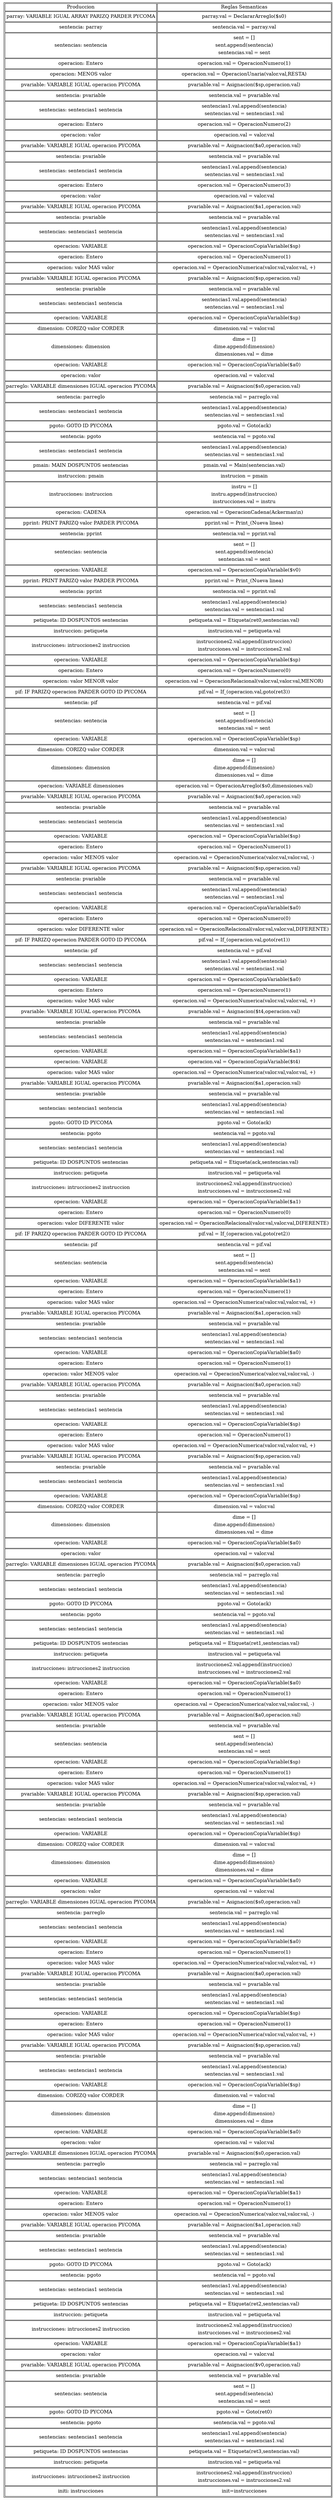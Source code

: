 digraph tablaErrores{
graph [ratio=fill];node [label="\N", fontsize=15, shape=plaintext];
graph [bb="0,0,352,154"];
arset [label=<<TABLE ALIGN="LEFT">
<TR><TD>Produccion</TD><TD>Reglas Semanticas</TD></TR>
<TR><TD>parray: VARIABLE IGUAL ARRAY PARIZQ PARDER PYCOMA</TD><TD><TABLE BORDER="0"><TR><TD>parray.val = DeclararArreglo($s0)</TD></TR></TABLE></TD></TR>
<TR><TD>sentencia: parray</TD><TD><TABLE BORDER="0"><TR><TD>sentencia.val = parray.val</TD></TR></TABLE></TD></TR>
<TR><TD>sentencias: sentencia</TD><TD><TABLE BORDER="0"><TR><TD>sent = []</TD></TR><TR><TD>sent.append(sentencia)</TD></TR><TR><TD>sentencias.val = sent</TD></TR></TABLE></TD></TR>
<TR><TD>operacion: Entero</TD><TD><TABLE BORDER="0"><TR><TD>operacion.val = OperacionNumero(1)</TD></TR></TABLE></TD></TR>
<TR><TD>operacion: MENOS valor</TD><TD><TABLE BORDER="0"><TR><TD>operacion.val = OperacionUnaria(valor.val,RESTA)</TD></TR></TABLE></TD></TR>
<TR><TD>pvariable: VARIABLE IGUAL operacion PYCOMA</TD><TD><TABLE BORDER="0"><TR><TD>pvariable.val = Asignacion($sp,operacion.val)</TD></TR></TABLE></TD></TR>
<TR><TD>sentencia: pvariable</TD><TD><TABLE BORDER="0"><TR><TD>sentencia.val = pvariable.val</TD></TR></TABLE></TD></TR>
<TR><TD>sentencias: sentencias1 sentencia</TD><TD><TABLE BORDER="0"><TR><TD>sentencias1.val.append(sentencia)</TD></TR><TR><TD>sentencias.val = sentencias1.val</TD></TR></TABLE></TD></TR>
<TR><TD>operacion: Entero</TD><TD><TABLE BORDER="0"><TR><TD>operacion.val = OperacionNumero(2)</TD></TR></TABLE></TD></TR>
<TR><TD>operacion: valor</TD><TD><TABLE BORDER="0"><TR><TD>operacion.val = valor.val</TD></TR></TABLE></TD></TR>
<TR><TD>pvariable: VARIABLE IGUAL operacion PYCOMA</TD><TD><TABLE BORDER="0"><TR><TD>pvariable.val = Asignacion($a0,operacion.val)</TD></TR></TABLE></TD></TR>
<TR><TD>sentencia: pvariable</TD><TD><TABLE BORDER="0"><TR><TD>sentencia.val = pvariable.val</TD></TR></TABLE></TD></TR>
<TR><TD>sentencias: sentencias1 sentencia</TD><TD><TABLE BORDER="0"><TR><TD>sentencias1.val.append(sentencia)</TD></TR><TR><TD>sentencias.val = sentencias1.val</TD></TR></TABLE></TD></TR>
<TR><TD>operacion: Entero</TD><TD><TABLE BORDER="0"><TR><TD>operacion.val = OperacionNumero(3)</TD></TR></TABLE></TD></TR>
<TR><TD>operacion: valor</TD><TD><TABLE BORDER="0"><TR><TD>operacion.val = valor.val</TD></TR></TABLE></TD></TR>
<TR><TD>pvariable: VARIABLE IGUAL operacion PYCOMA</TD><TD><TABLE BORDER="0"><TR><TD>pvariable.val = Asignacion($a1,operacion.val)</TD></TR></TABLE></TD></TR>
<TR><TD>sentencia: pvariable</TD><TD><TABLE BORDER="0"><TR><TD>sentencia.val = pvariable.val</TD></TR></TABLE></TD></TR>
<TR><TD>sentencias: sentencias1 sentencia</TD><TD><TABLE BORDER="0"><TR><TD>sentencias1.val.append(sentencia)</TD></TR><TR><TD>sentencias.val = sentencias1.val</TD></TR></TABLE></TD></TR>
<TR><TD>operacion: VARIABLE</TD><TD><TABLE BORDER="0"><TR><TD>operacion.val = OperacionCopiaVariable($sp)</TD></TR></TABLE></TD></TR>
<TR><TD>operacion: Entero</TD><TD><TABLE BORDER="0"><TR><TD>operacion.val = OperacionNumero(1)</TD></TR></TABLE></TD></TR>
<TR><TD>operacion: valor MAS valor</TD><TD><TABLE BORDER="0"><TR><TD>operacion.val = OperacionNumerica(valor.val,valor.val, +)</TD></TR></TABLE></TD></TR>
<TR><TD>pvariable: VARIABLE IGUAL operacion PYCOMA</TD><TD><TABLE BORDER="0"><TR><TD>pvariable.val = Asignacion($sp,operacion.val)</TD></TR></TABLE></TD></TR>
<TR><TD>sentencia: pvariable</TD><TD><TABLE BORDER="0"><TR><TD>sentencia.val = pvariable.val</TD></TR></TABLE></TD></TR>
<TR><TD>sentencias: sentencias1 sentencia</TD><TD><TABLE BORDER="0"><TR><TD>sentencias1.val.append(sentencia)</TD></TR><TR><TD>sentencias.val = sentencias1.val</TD></TR></TABLE></TD></TR>
<TR><TD>operacion: VARIABLE</TD><TD><TABLE BORDER="0"><TR><TD>operacion.val = OperacionCopiaVariable($sp)</TD></TR></TABLE></TD></TR>
<TR><TD>dimension: CORIZQ valor CORDER</TD><TD><TABLE BORDER="0"><TR><TD>dimension.val = valor.val</TD></TR></TABLE></TD></TR>
<TR><TD>dimensiones: dimension</TD><TD><TABLE BORDER="0"><TR><TD>dime = []</TD></TR><TR><TD>dime.append(dimension)</TD></TR><TR><TD>dimensiones.val = dime</TD></TR></TABLE></TD></TR>
<TR><TD>operacion: VARIABLE</TD><TD><TABLE BORDER="0"><TR><TD>operacion.val = OperacionCopiaVariable($a0)</TD></TR></TABLE></TD></TR>
<TR><TD>operacion: valor</TD><TD><TABLE BORDER="0"><TR><TD>operacion.val = valor.val</TD></TR></TABLE></TD></TR>
<TR><TD>parreglo: VARIABLE dimensiones IGUAL operacion PYCOMA</TD><TD><TABLE BORDER="0"><TR><TD>pvariable.val = Asignacion($s0,operacion.val)</TD></TR></TABLE></TD></TR>
<TR><TD>sentencia: parreglo</TD><TD><TABLE BORDER="0"><TR><TD>sentencia.val = parreglo.val</TD></TR></TABLE></TD></TR>
<TR><TD>sentencias: sentencias1 sentencia</TD><TD><TABLE BORDER="0"><TR><TD>sentencias1.val.append(sentencia)</TD></TR><TR><TD>sentencias.val = sentencias1.val</TD></TR></TABLE></TD></TR>
<TR><TD>pgoto: GOTO ID PYCOMA</TD><TD><TABLE BORDER="0"><TR><TD>pgoto.val = Goto(ack)</TD></TR></TABLE></TD></TR>
<TR><TD>sentencia: pgoto</TD><TD><TABLE BORDER="0"><TR><TD>sentencia.val = pgoto.val</TD></TR></TABLE></TD></TR>
<TR><TD>sentencias: sentencias1 sentencia</TD><TD><TABLE BORDER="0"><TR><TD>sentencias1.val.append(sentencia)</TD></TR><TR><TD>sentencias.val = sentencias1.val</TD></TR></TABLE></TD></TR>
<TR><TD>pmain: MAIN DOSPUNTOS sentencias</TD><TD><TABLE BORDER="0"><TR><TD>pmain.val = Main(sentencias.val)</TD></TR></TABLE></TD></TR>
<TR><TD>instruccion: pmain</TD><TD><TABLE BORDER="0"><TR><TD>instrucion = pmain</TD></TR></TABLE></TD></TR>
<TR><TD>instrucciones: instruccion</TD><TD><TABLE BORDER="0"><TR><TD>instru = []</TD></TR><TR><TD>instru.append(instruccion)</TD></TR><TR><TD>instrucciones.val = instru</TD></TR></TABLE></TD></TR>
<TR><TD>operacion: CADENA</TD><TD><TABLE BORDER="0"><TR><TD>operacion.val = OperacionCadena(Ackerman\n)</TD></TR></TABLE></TD></TR>
<TR><TD>pprint: PRINT PARIZQ valor PARDER PYCOMA</TD><TD><TABLE BORDER="0"><TR><TD>pprint.val = Print_(Nueva linea)</TD></TR></TABLE></TD></TR>
<TR><TD>sentencia: pprint</TD><TD><TABLE BORDER="0"><TR><TD>sentencia.val = pprint.val</TD></TR></TABLE></TD></TR>
<TR><TD>sentencias: sentencia</TD><TD><TABLE BORDER="0"><TR><TD>sent = []</TD></TR><TR><TD>sent.append(sentencia)</TD></TR><TR><TD>sentencias.val = sent</TD></TR></TABLE></TD></TR>
<TR><TD>operacion: VARIABLE</TD><TD><TABLE BORDER="0"><TR><TD>operacion.val = OperacionCopiaVariable($v0)</TD></TR></TABLE></TD></TR>
<TR><TD>pprint: PRINT PARIZQ valor PARDER PYCOMA</TD><TD><TABLE BORDER="0"><TR><TD>pprint.val = Print_(Nueva linea)</TD></TR></TABLE></TD></TR>
<TR><TD>sentencia: pprint</TD><TD><TABLE BORDER="0"><TR><TD>sentencia.val = pprint.val</TD></TR></TABLE></TD></TR>
<TR><TD>sentencias: sentencias1 sentencia</TD><TD><TABLE BORDER="0"><TR><TD>sentencias1.val.append(sentencia)</TD></TR><TR><TD>sentencias.val = sentencias1.val</TD></TR></TABLE></TD></TR>
<TR><TD>petiqueta: ID DOSPUNTOS sentencias</TD><TD><TABLE BORDER="0"><TR><TD>petiqueta.val = Etiqueta(ret0,sentencias.val)</TD></TR></TABLE></TD></TR>
<TR><TD>instruccion: petiqueta</TD><TD><TABLE BORDER="0"><TR><TD>instrucion.val = petiqueta.val</TD></TR></TABLE></TD></TR>
<TR><TD>instrucciones: intrucciones2 instruccion</TD><TD><TABLE BORDER="0"><TR><TD>instrucciones2.val.append(instruccion)</TD></TR><TR><TD>instrucciones.val = instrucciones2.val</TD></TR></TABLE></TD></TR>
<TR><TD>operacion: VARIABLE</TD><TD><TABLE BORDER="0"><TR><TD>operacion.val = OperacionCopiaVariable($sp)</TD></TR></TABLE></TD></TR>
<TR><TD>operacion: Entero</TD><TD><TABLE BORDER="0"><TR><TD>operacion.val = OperacionNumero(0)</TD></TR></TABLE></TD></TR>
<TR><TD>operacion: valor MENOR valor</TD><TD><TABLE BORDER="0"><TR><TD>operacion.val = OperacionRelacional(valor.val,valor.val,MENOR)</TD></TR></TABLE></TD></TR>
<TR><TD>pif: IF PARIZQ operacion PARDER GOTO ID PYCOMA</TD><TD><TABLE BORDER="0"><TR><TD>pif.val = If_(operacion.val,goto(ret3))</TD></TR></TABLE></TD></TR>
<TR><TD>sentencia: pif</TD><TD><TABLE BORDER="0"><TR><TD>sentencia.val = pif.val</TD></TR></TABLE></TD></TR>
<TR><TD>sentencias: sentencia</TD><TD><TABLE BORDER="0"><TR><TD>sent = []</TD></TR><TR><TD>sent.append(sentencia)</TD></TR><TR><TD>sentencias.val = sent</TD></TR></TABLE></TD></TR>
<TR><TD>operacion: VARIABLE</TD><TD><TABLE BORDER="0"><TR><TD>operacion.val = OperacionCopiaVariable($sp)</TD></TR></TABLE></TD></TR>
<TR><TD>dimension: CORIZQ valor CORDER</TD><TD><TABLE BORDER="0"><TR><TD>dimension.val = valor.val</TD></TR></TABLE></TD></TR>
<TR><TD>dimensiones: dimension</TD><TD><TABLE BORDER="0"><TR><TD>dime = []</TD></TR><TR><TD>dime.append(dimension)</TD></TR><TR><TD>dimensiones.val = dime</TD></TR></TABLE></TD></TR>
<TR><TD>operacion: VARIABLE dimensiones</TD><TD><TABLE BORDER="0"><TR><TD>operacion.val = OperacionArreglo($s0,dimensiones.val)</TD></TR></TABLE></TD></TR>
<TR><TD>pvariable: VARIABLE IGUAL operacion PYCOMA</TD><TD><TABLE BORDER="0"><TR><TD>pvariable.val = Asignacion($a0,operacion.val)</TD></TR></TABLE></TD></TR>
<TR><TD>sentencia: pvariable</TD><TD><TABLE BORDER="0"><TR><TD>sentencia.val = pvariable.val</TD></TR></TABLE></TD></TR>
<TR><TD>sentencias: sentencias1 sentencia</TD><TD><TABLE BORDER="0"><TR><TD>sentencias1.val.append(sentencia)</TD></TR><TR><TD>sentencias.val = sentencias1.val</TD></TR></TABLE></TD></TR>
<TR><TD>operacion: VARIABLE</TD><TD><TABLE BORDER="0"><TR><TD>operacion.val = OperacionCopiaVariable($sp)</TD></TR></TABLE></TD></TR>
<TR><TD>operacion: Entero</TD><TD><TABLE BORDER="0"><TR><TD>operacion.val = OperacionNumero(1)</TD></TR></TABLE></TD></TR>
<TR><TD>operacion: valor MENOS valor</TD><TD><TABLE BORDER="0"><TR><TD>operacion.val = OperacionNumerica(valor.val,valor.val, -)</TD></TR></TABLE></TD></TR>
<TR><TD>pvariable: VARIABLE IGUAL operacion PYCOMA</TD><TD><TABLE BORDER="0"><TR><TD>pvariable.val = Asignacion($sp,operacion.val)</TD></TR></TABLE></TD></TR>
<TR><TD>sentencia: pvariable</TD><TD><TABLE BORDER="0"><TR><TD>sentencia.val = pvariable.val</TD></TR></TABLE></TD></TR>
<TR><TD>sentencias: sentencias1 sentencia</TD><TD><TABLE BORDER="0"><TR><TD>sentencias1.val.append(sentencia)</TD></TR><TR><TD>sentencias.val = sentencias1.val</TD></TR></TABLE></TD></TR>
<TR><TD>operacion: VARIABLE</TD><TD><TABLE BORDER="0"><TR><TD>operacion.val = OperacionCopiaVariable($a0)</TD></TR></TABLE></TD></TR>
<TR><TD>operacion: Entero</TD><TD><TABLE BORDER="0"><TR><TD>operacion.val = OperacionNumero(0)</TD></TR></TABLE></TD></TR>
<TR><TD>operacion: valor DIFERENTE valor</TD><TD><TABLE BORDER="0"><TR><TD>operacion.val = OperacionRelacional(valor.val,valor.val,DIFERENTE)</TD></TR></TABLE></TD></TR>
<TR><TD>pif: IF PARIZQ operacion PARDER GOTO ID PYCOMA</TD><TD><TABLE BORDER="0"><TR><TD>pif.val = If_(operacion.val,goto(ret1))</TD></TR></TABLE></TD></TR>
<TR><TD>sentencia: pif</TD><TD><TABLE BORDER="0"><TR><TD>sentencia.val = pif.val</TD></TR></TABLE></TD></TR>
<TR><TD>sentencias: sentencias1 sentencia</TD><TD><TABLE BORDER="0"><TR><TD>sentencias1.val.append(sentencia)</TD></TR><TR><TD>sentencias.val = sentencias1.val</TD></TR></TABLE></TD></TR>
<TR><TD>operacion: VARIABLE</TD><TD><TABLE BORDER="0"><TR><TD>operacion.val = OperacionCopiaVariable($a0)</TD></TR></TABLE></TD></TR>
<TR><TD>operacion: Entero</TD><TD><TABLE BORDER="0"><TR><TD>operacion.val = OperacionNumero(1)</TD></TR></TABLE></TD></TR>
<TR><TD>operacion: valor MAS valor</TD><TD><TABLE BORDER="0"><TR><TD>operacion.val = OperacionNumerica(valor.val,valor.val, +)</TD></TR></TABLE></TD></TR>
<TR><TD>pvariable: VARIABLE IGUAL operacion PYCOMA</TD><TD><TABLE BORDER="0"><TR><TD>pvariable.val = Asignacion($t4,operacion.val)</TD></TR></TABLE></TD></TR>
<TR><TD>sentencia: pvariable</TD><TD><TABLE BORDER="0"><TR><TD>sentencia.val = pvariable.val</TD></TR></TABLE></TD></TR>
<TR><TD>sentencias: sentencias1 sentencia</TD><TD><TABLE BORDER="0"><TR><TD>sentencias1.val.append(sentencia)</TD></TR><TR><TD>sentencias.val = sentencias1.val</TD></TR></TABLE></TD></TR>
<TR><TD>operacion: VARIABLE</TD><TD><TABLE BORDER="0"><TR><TD>operacion.val = OperacionCopiaVariable($a1)</TD></TR></TABLE></TD></TR>
<TR><TD>operacion: VARIABLE</TD><TD><TABLE BORDER="0"><TR><TD>operacion.val = OperacionCopiaVariable($t4)</TD></TR></TABLE></TD></TR>
<TR><TD>operacion: valor MAS valor</TD><TD><TABLE BORDER="0"><TR><TD>operacion.val = OperacionNumerica(valor.val,valor.val, +)</TD></TR></TABLE></TD></TR>
<TR><TD>pvariable: VARIABLE IGUAL operacion PYCOMA</TD><TD><TABLE BORDER="0"><TR><TD>pvariable.val = Asignacion($a1,operacion.val)</TD></TR></TABLE></TD></TR>
<TR><TD>sentencia: pvariable</TD><TD><TABLE BORDER="0"><TR><TD>sentencia.val = pvariable.val</TD></TR></TABLE></TD></TR>
<TR><TD>sentencias: sentencias1 sentencia</TD><TD><TABLE BORDER="0"><TR><TD>sentencias1.val.append(sentencia)</TD></TR><TR><TD>sentencias.val = sentencias1.val</TD></TR></TABLE></TD></TR>
<TR><TD>pgoto: GOTO ID PYCOMA</TD><TD><TABLE BORDER="0"><TR><TD>pgoto.val = Goto(ack)</TD></TR></TABLE></TD></TR>
<TR><TD>sentencia: pgoto</TD><TD><TABLE BORDER="0"><TR><TD>sentencia.val = pgoto.val</TD></TR></TABLE></TD></TR>
<TR><TD>sentencias: sentencias1 sentencia</TD><TD><TABLE BORDER="0"><TR><TD>sentencias1.val.append(sentencia)</TD></TR><TR><TD>sentencias.val = sentencias1.val</TD></TR></TABLE></TD></TR>
<TR><TD>petiqueta: ID DOSPUNTOS sentencias</TD><TD><TABLE BORDER="0"><TR><TD>petiqueta.val = Etiqueta(ack,sentencias.val)</TD></TR></TABLE></TD></TR>
<TR><TD>instruccion: petiqueta</TD><TD><TABLE BORDER="0"><TR><TD>instrucion.val = petiqueta.val</TD></TR></TABLE></TD></TR>
<TR><TD>instrucciones: intrucciones2 instruccion</TD><TD><TABLE BORDER="0"><TR><TD>instrucciones2.val.append(instruccion)</TD></TR><TR><TD>instrucciones.val = instrucciones2.val</TD></TR></TABLE></TD></TR>
<TR><TD>operacion: VARIABLE</TD><TD><TABLE BORDER="0"><TR><TD>operacion.val = OperacionCopiaVariable($a1)</TD></TR></TABLE></TD></TR>
<TR><TD>operacion: Entero</TD><TD><TABLE BORDER="0"><TR><TD>operacion.val = OperacionNumero(0)</TD></TR></TABLE></TD></TR>
<TR><TD>operacion: valor DIFERENTE valor</TD><TD><TABLE BORDER="0"><TR><TD>operacion.val = OperacionRelacional(valor.val,valor.val,DIFERENTE)</TD></TR></TABLE></TD></TR>
<TR><TD>pif: IF PARIZQ operacion PARDER GOTO ID PYCOMA</TD><TD><TABLE BORDER="0"><TR><TD>pif.val = If_(operacion.val,goto(ret2))</TD></TR></TABLE></TD></TR>
<TR><TD>sentencia: pif</TD><TD><TABLE BORDER="0"><TR><TD>sentencia.val = pif.val</TD></TR></TABLE></TD></TR>
<TR><TD>sentencias: sentencia</TD><TD><TABLE BORDER="0"><TR><TD>sent = []</TD></TR><TR><TD>sent.append(sentencia)</TD></TR><TR><TD>sentencias.val = sent</TD></TR></TABLE></TD></TR>
<TR><TD>operacion: VARIABLE</TD><TD><TABLE BORDER="0"><TR><TD>operacion.val = OperacionCopiaVariable($a1)</TD></TR></TABLE></TD></TR>
<TR><TD>operacion: Entero</TD><TD><TABLE BORDER="0"><TR><TD>operacion.val = OperacionNumero(1)</TD></TR></TABLE></TD></TR>
<TR><TD>operacion: valor MAS valor</TD><TD><TABLE BORDER="0"><TR><TD>operacion.val = OperacionNumerica(valor.val,valor.val, +)</TD></TR></TABLE></TD></TR>
<TR><TD>pvariable: VARIABLE IGUAL operacion PYCOMA</TD><TD><TABLE BORDER="0"><TR><TD>pvariable.val = Asignacion($a1,operacion.val)</TD></TR></TABLE></TD></TR>
<TR><TD>sentencia: pvariable</TD><TD><TABLE BORDER="0"><TR><TD>sentencia.val = pvariable.val</TD></TR></TABLE></TD></TR>
<TR><TD>sentencias: sentencias1 sentencia</TD><TD><TABLE BORDER="0"><TR><TD>sentencias1.val.append(sentencia)</TD></TR><TR><TD>sentencias.val = sentencias1.val</TD></TR></TABLE></TD></TR>
<TR><TD>operacion: VARIABLE</TD><TD><TABLE BORDER="0"><TR><TD>operacion.val = OperacionCopiaVariable($a0)</TD></TR></TABLE></TD></TR>
<TR><TD>operacion: Entero</TD><TD><TABLE BORDER="0"><TR><TD>operacion.val = OperacionNumero(1)</TD></TR></TABLE></TD></TR>
<TR><TD>operacion: valor MENOS valor</TD><TD><TABLE BORDER="0"><TR><TD>operacion.val = OperacionNumerica(valor.val,valor.val, -)</TD></TR></TABLE></TD></TR>
<TR><TD>pvariable: VARIABLE IGUAL operacion PYCOMA</TD><TD><TABLE BORDER="0"><TR><TD>pvariable.val = Asignacion($a0,operacion.val)</TD></TR></TABLE></TD></TR>
<TR><TD>sentencia: pvariable</TD><TD><TABLE BORDER="0"><TR><TD>sentencia.val = pvariable.val</TD></TR></TABLE></TD></TR>
<TR><TD>sentencias: sentencias1 sentencia</TD><TD><TABLE BORDER="0"><TR><TD>sentencias1.val.append(sentencia)</TD></TR><TR><TD>sentencias.val = sentencias1.val</TD></TR></TABLE></TD></TR>
<TR><TD>operacion: VARIABLE</TD><TD><TABLE BORDER="0"><TR><TD>operacion.val = OperacionCopiaVariable($sp)</TD></TR></TABLE></TD></TR>
<TR><TD>operacion: Entero</TD><TD><TABLE BORDER="0"><TR><TD>operacion.val = OperacionNumero(1)</TD></TR></TABLE></TD></TR>
<TR><TD>operacion: valor MAS valor</TD><TD><TABLE BORDER="0"><TR><TD>operacion.val = OperacionNumerica(valor.val,valor.val, +)</TD></TR></TABLE></TD></TR>
<TR><TD>pvariable: VARIABLE IGUAL operacion PYCOMA</TD><TD><TABLE BORDER="0"><TR><TD>pvariable.val = Asignacion($sp,operacion.val)</TD></TR></TABLE></TD></TR>
<TR><TD>sentencia: pvariable</TD><TD><TABLE BORDER="0"><TR><TD>sentencia.val = pvariable.val</TD></TR></TABLE></TD></TR>
<TR><TD>sentencias: sentencias1 sentencia</TD><TD><TABLE BORDER="0"><TR><TD>sentencias1.val.append(sentencia)</TD></TR><TR><TD>sentencias.val = sentencias1.val</TD></TR></TABLE></TD></TR>
<TR><TD>operacion: VARIABLE</TD><TD><TABLE BORDER="0"><TR><TD>operacion.val = OperacionCopiaVariable($sp)</TD></TR></TABLE></TD></TR>
<TR><TD>dimension: CORIZQ valor CORDER</TD><TD><TABLE BORDER="0"><TR><TD>dimension.val = valor.val</TD></TR></TABLE></TD></TR>
<TR><TD>dimensiones: dimension</TD><TD><TABLE BORDER="0"><TR><TD>dime = []</TD></TR><TR><TD>dime.append(dimension)</TD></TR><TR><TD>dimensiones.val = dime</TD></TR></TABLE></TD></TR>
<TR><TD>operacion: VARIABLE</TD><TD><TABLE BORDER="0"><TR><TD>operacion.val = OperacionCopiaVariable($a0)</TD></TR></TABLE></TD></TR>
<TR><TD>operacion: valor</TD><TD><TABLE BORDER="0"><TR><TD>operacion.val = valor.val</TD></TR></TABLE></TD></TR>
<TR><TD>parreglo: VARIABLE dimensiones IGUAL operacion PYCOMA</TD><TD><TABLE BORDER="0"><TR><TD>pvariable.val = Asignacion($s0,operacion.val)</TD></TR></TABLE></TD></TR>
<TR><TD>sentencia: parreglo</TD><TD><TABLE BORDER="0"><TR><TD>sentencia.val = parreglo.val</TD></TR></TABLE></TD></TR>
<TR><TD>sentencias: sentencias1 sentencia</TD><TD><TABLE BORDER="0"><TR><TD>sentencias1.val.append(sentencia)</TD></TR><TR><TD>sentencias.val = sentencias1.val</TD></TR></TABLE></TD></TR>
<TR><TD>pgoto: GOTO ID PYCOMA</TD><TD><TABLE BORDER="0"><TR><TD>pgoto.val = Goto(ack)</TD></TR></TABLE></TD></TR>
<TR><TD>sentencia: pgoto</TD><TD><TABLE BORDER="0"><TR><TD>sentencia.val = pgoto.val</TD></TR></TABLE></TD></TR>
<TR><TD>sentencias: sentencias1 sentencia</TD><TD><TABLE BORDER="0"><TR><TD>sentencias1.val.append(sentencia)</TD></TR><TR><TD>sentencias.val = sentencias1.val</TD></TR></TABLE></TD></TR>
<TR><TD>petiqueta: ID DOSPUNTOS sentencias</TD><TD><TABLE BORDER="0"><TR><TD>petiqueta.val = Etiqueta(ret1,sentencias.val)</TD></TR></TABLE></TD></TR>
<TR><TD>instruccion: petiqueta</TD><TD><TABLE BORDER="0"><TR><TD>instrucion.val = petiqueta.val</TD></TR></TABLE></TD></TR>
<TR><TD>instrucciones: intrucciones2 instruccion</TD><TD><TABLE BORDER="0"><TR><TD>instrucciones2.val.append(instruccion)</TD></TR><TR><TD>instrucciones.val = instrucciones2.val</TD></TR></TABLE></TD></TR>
<TR><TD>operacion: VARIABLE</TD><TD><TABLE BORDER="0"><TR><TD>operacion.val = OperacionCopiaVariable($a0)</TD></TR></TABLE></TD></TR>
<TR><TD>operacion: Entero</TD><TD><TABLE BORDER="0"><TR><TD>operacion.val = OperacionNumero(1)</TD></TR></TABLE></TD></TR>
<TR><TD>operacion: valor MENOS valor</TD><TD><TABLE BORDER="0"><TR><TD>operacion.val = OperacionNumerica(valor.val,valor.val, -)</TD></TR></TABLE></TD></TR>
<TR><TD>pvariable: VARIABLE IGUAL operacion PYCOMA</TD><TD><TABLE BORDER="0"><TR><TD>pvariable.val = Asignacion($a0,operacion.val)</TD></TR></TABLE></TD></TR>
<TR><TD>sentencia: pvariable</TD><TD><TABLE BORDER="0"><TR><TD>sentencia.val = pvariable.val</TD></TR></TABLE></TD></TR>
<TR><TD>sentencias: sentencia</TD><TD><TABLE BORDER="0"><TR><TD>sent = []</TD></TR><TR><TD>sent.append(sentencia)</TD></TR><TR><TD>sentencias.val = sent</TD></TR></TABLE></TD></TR>
<TR><TD>operacion: VARIABLE</TD><TD><TABLE BORDER="0"><TR><TD>operacion.val = OperacionCopiaVariable($sp)</TD></TR></TABLE></TD></TR>
<TR><TD>operacion: Entero</TD><TD><TABLE BORDER="0"><TR><TD>operacion.val = OperacionNumero(1)</TD></TR></TABLE></TD></TR>
<TR><TD>operacion: valor MAS valor</TD><TD><TABLE BORDER="0"><TR><TD>operacion.val = OperacionNumerica(valor.val,valor.val, +)</TD></TR></TABLE></TD></TR>
<TR><TD>pvariable: VARIABLE IGUAL operacion PYCOMA</TD><TD><TABLE BORDER="0"><TR><TD>pvariable.val = Asignacion($sp,operacion.val)</TD></TR></TABLE></TD></TR>
<TR><TD>sentencia: pvariable</TD><TD><TABLE BORDER="0"><TR><TD>sentencia.val = pvariable.val</TD></TR></TABLE></TD></TR>
<TR><TD>sentencias: sentencias1 sentencia</TD><TD><TABLE BORDER="0"><TR><TD>sentencias1.val.append(sentencia)</TD></TR><TR><TD>sentencias.val = sentencias1.val</TD></TR></TABLE></TD></TR>
<TR><TD>operacion: VARIABLE</TD><TD><TABLE BORDER="0"><TR><TD>operacion.val = OperacionCopiaVariable($sp)</TD></TR></TABLE></TD></TR>
<TR><TD>dimension: CORIZQ valor CORDER</TD><TD><TABLE BORDER="0"><TR><TD>dimension.val = valor.val</TD></TR></TABLE></TD></TR>
<TR><TD>dimensiones: dimension</TD><TD><TABLE BORDER="0"><TR><TD>dime = []</TD></TR><TR><TD>dime.append(dimension)</TD></TR><TR><TD>dimensiones.val = dime</TD></TR></TABLE></TD></TR>
<TR><TD>operacion: VARIABLE</TD><TD><TABLE BORDER="0"><TR><TD>operacion.val = OperacionCopiaVariable($a0)</TD></TR></TABLE></TD></TR>
<TR><TD>operacion: valor</TD><TD><TABLE BORDER="0"><TR><TD>operacion.val = valor.val</TD></TR></TABLE></TD></TR>
<TR><TD>parreglo: VARIABLE dimensiones IGUAL operacion PYCOMA</TD><TD><TABLE BORDER="0"><TR><TD>pvariable.val = Asignacion($s0,operacion.val)</TD></TR></TABLE></TD></TR>
<TR><TD>sentencia: parreglo</TD><TD><TABLE BORDER="0"><TR><TD>sentencia.val = parreglo.val</TD></TR></TABLE></TD></TR>
<TR><TD>sentencias: sentencias1 sentencia</TD><TD><TABLE BORDER="0"><TR><TD>sentencias1.val.append(sentencia)</TD></TR><TR><TD>sentencias.val = sentencias1.val</TD></TR></TABLE></TD></TR>
<TR><TD>operacion: VARIABLE</TD><TD><TABLE BORDER="0"><TR><TD>operacion.val = OperacionCopiaVariable($a0)</TD></TR></TABLE></TD></TR>
<TR><TD>operacion: Entero</TD><TD><TABLE BORDER="0"><TR><TD>operacion.val = OperacionNumero(1)</TD></TR></TABLE></TD></TR>
<TR><TD>operacion: valor MAS valor</TD><TD><TABLE BORDER="0"><TR><TD>operacion.val = OperacionNumerica(valor.val,valor.val, +)</TD></TR></TABLE></TD></TR>
<TR><TD>pvariable: VARIABLE IGUAL operacion PYCOMA</TD><TD><TABLE BORDER="0"><TR><TD>pvariable.val = Asignacion($a0,operacion.val)</TD></TR></TABLE></TD></TR>
<TR><TD>sentencia: pvariable</TD><TD><TABLE BORDER="0"><TR><TD>sentencia.val = pvariable.val</TD></TR></TABLE></TD></TR>
<TR><TD>sentencias: sentencias1 sentencia</TD><TD><TABLE BORDER="0"><TR><TD>sentencias1.val.append(sentencia)</TD></TR><TR><TD>sentencias.val = sentencias1.val</TD></TR></TABLE></TD></TR>
<TR><TD>operacion: VARIABLE</TD><TD><TABLE BORDER="0"><TR><TD>operacion.val = OperacionCopiaVariable($sp)</TD></TR></TABLE></TD></TR>
<TR><TD>operacion: Entero</TD><TD><TABLE BORDER="0"><TR><TD>operacion.val = OperacionNumero(1)</TD></TR></TABLE></TD></TR>
<TR><TD>operacion: valor MAS valor</TD><TD><TABLE BORDER="0"><TR><TD>operacion.val = OperacionNumerica(valor.val,valor.val, +)</TD></TR></TABLE></TD></TR>
<TR><TD>pvariable: VARIABLE IGUAL operacion PYCOMA</TD><TD><TABLE BORDER="0"><TR><TD>pvariable.val = Asignacion($sp,operacion.val)</TD></TR></TABLE></TD></TR>
<TR><TD>sentencia: pvariable</TD><TD><TABLE BORDER="0"><TR><TD>sentencia.val = pvariable.val</TD></TR></TABLE></TD></TR>
<TR><TD>sentencias: sentencias1 sentencia</TD><TD><TABLE BORDER="0"><TR><TD>sentencias1.val.append(sentencia)</TD></TR><TR><TD>sentencias.val = sentencias1.val</TD></TR></TABLE></TD></TR>
<TR><TD>operacion: VARIABLE</TD><TD><TABLE BORDER="0"><TR><TD>operacion.val = OperacionCopiaVariable($sp)</TD></TR></TABLE></TD></TR>
<TR><TD>dimension: CORIZQ valor CORDER</TD><TD><TABLE BORDER="0"><TR><TD>dimension.val = valor.val</TD></TR></TABLE></TD></TR>
<TR><TD>dimensiones: dimension</TD><TD><TABLE BORDER="0"><TR><TD>dime = []</TD></TR><TR><TD>dime.append(dimension)</TD></TR><TR><TD>dimensiones.val = dime</TD></TR></TABLE></TD></TR>
<TR><TD>operacion: VARIABLE</TD><TD><TABLE BORDER="0"><TR><TD>operacion.val = OperacionCopiaVariable($a0)</TD></TR></TABLE></TD></TR>
<TR><TD>operacion: valor</TD><TD><TABLE BORDER="0"><TR><TD>operacion.val = valor.val</TD></TR></TABLE></TD></TR>
<TR><TD>parreglo: VARIABLE dimensiones IGUAL operacion PYCOMA</TD><TD><TABLE BORDER="0"><TR><TD>pvariable.val = Asignacion($s0,operacion.val)</TD></TR></TABLE></TD></TR>
<TR><TD>sentencia: parreglo</TD><TD><TABLE BORDER="0"><TR><TD>sentencia.val = parreglo.val</TD></TR></TABLE></TD></TR>
<TR><TD>sentencias: sentencias1 sentencia</TD><TD><TABLE BORDER="0"><TR><TD>sentencias1.val.append(sentencia)</TD></TR><TR><TD>sentencias.val = sentencias1.val</TD></TR></TABLE></TD></TR>
<TR><TD>operacion: VARIABLE</TD><TD><TABLE BORDER="0"><TR><TD>operacion.val = OperacionCopiaVariable($a1)</TD></TR></TABLE></TD></TR>
<TR><TD>operacion: Entero</TD><TD><TABLE BORDER="0"><TR><TD>operacion.val = OperacionNumero(1)</TD></TR></TABLE></TD></TR>
<TR><TD>operacion: valor MENOS valor</TD><TD><TABLE BORDER="0"><TR><TD>operacion.val = OperacionNumerica(valor.val,valor.val, -)</TD></TR></TABLE></TD></TR>
<TR><TD>pvariable: VARIABLE IGUAL operacion PYCOMA</TD><TD><TABLE BORDER="0"><TR><TD>pvariable.val = Asignacion($a1,operacion.val)</TD></TR></TABLE></TD></TR>
<TR><TD>sentencia: pvariable</TD><TD><TABLE BORDER="0"><TR><TD>sentencia.val = pvariable.val</TD></TR></TABLE></TD></TR>
<TR><TD>sentencias: sentencias1 sentencia</TD><TD><TABLE BORDER="0"><TR><TD>sentencias1.val.append(sentencia)</TD></TR><TR><TD>sentencias.val = sentencias1.val</TD></TR></TABLE></TD></TR>
<TR><TD>pgoto: GOTO ID PYCOMA</TD><TD><TABLE BORDER="0"><TR><TD>pgoto.val = Goto(ack)</TD></TR></TABLE></TD></TR>
<TR><TD>sentencia: pgoto</TD><TD><TABLE BORDER="0"><TR><TD>sentencia.val = pgoto.val</TD></TR></TABLE></TD></TR>
<TR><TD>sentencias: sentencias1 sentencia</TD><TD><TABLE BORDER="0"><TR><TD>sentencias1.val.append(sentencia)</TD></TR><TR><TD>sentencias.val = sentencias1.val</TD></TR></TABLE></TD></TR>
<TR><TD>petiqueta: ID DOSPUNTOS sentencias</TD><TD><TABLE BORDER="0"><TR><TD>petiqueta.val = Etiqueta(ret2,sentencias.val)</TD></TR></TABLE></TD></TR>
<TR><TD>instruccion: petiqueta</TD><TD><TABLE BORDER="0"><TR><TD>instrucion.val = petiqueta.val</TD></TR></TABLE></TD></TR>
<TR><TD>instrucciones: intrucciones2 instruccion</TD><TD><TABLE BORDER="0"><TR><TD>instrucciones2.val.append(instruccion)</TD></TR><TR><TD>instrucciones.val = instrucciones2.val</TD></TR></TABLE></TD></TR>
<TR><TD>operacion: VARIABLE</TD><TD><TABLE BORDER="0"><TR><TD>operacion.val = OperacionCopiaVariable($a1)</TD></TR></TABLE></TD></TR>
<TR><TD>operacion: valor</TD><TD><TABLE BORDER="0"><TR><TD>operacion.val = valor.val</TD></TR></TABLE></TD></TR>
<TR><TD>pvariable: VARIABLE IGUAL operacion PYCOMA</TD><TD><TABLE BORDER="0"><TR><TD>pvariable.val = Asignacion($v0,operacion.val)</TD></TR></TABLE></TD></TR>
<TR><TD>sentencia: pvariable</TD><TD><TABLE BORDER="0"><TR><TD>sentencia.val = pvariable.val</TD></TR></TABLE></TD></TR>
<TR><TD>sentencias: sentencia</TD><TD><TABLE BORDER="0"><TR><TD>sent = []</TD></TR><TR><TD>sent.append(sentencia)</TD></TR><TR><TD>sentencias.val = sent</TD></TR></TABLE></TD></TR>
<TR><TD>pgoto: GOTO ID PYCOMA</TD><TD><TABLE BORDER="0"><TR><TD>pgoto.val = Goto(ret0)</TD></TR></TABLE></TD></TR>
<TR><TD>sentencia: pgoto</TD><TD><TABLE BORDER="0"><TR><TD>sentencia.val = pgoto.val</TD></TR></TABLE></TD></TR>
<TR><TD>sentencias: sentencias1 sentencia</TD><TD><TABLE BORDER="0"><TR><TD>sentencias1.val.append(sentencia)</TD></TR><TR><TD>sentencias.val = sentencias1.val</TD></TR></TABLE></TD></TR>
<TR><TD>petiqueta: ID DOSPUNTOS sentencias</TD><TD><TABLE BORDER="0"><TR><TD>petiqueta.val = Etiqueta(ret3,sentencias.val)</TD></TR></TABLE></TD></TR>
<TR><TD>instruccion: petiqueta</TD><TD><TABLE BORDER="0"><TR><TD>instrucion.val = petiqueta.val</TD></TR></TABLE></TD></TR>
<TR><TD>instrucciones: intrucciones2 instruccion</TD><TD><TABLE BORDER="0"><TR><TD>instrucciones2.val.append(instruccion)</TD></TR><TR><TD>instrucciones.val = instrucciones2.val</TD></TR></TABLE></TD></TR>
<TR><TD>initi: instrucciones</TD><TD><TABLE BORDER="0"><TR><TD>init=instrucciones</TD></TR></TABLE></TD></TR>
</TABLE>
>, ];
}